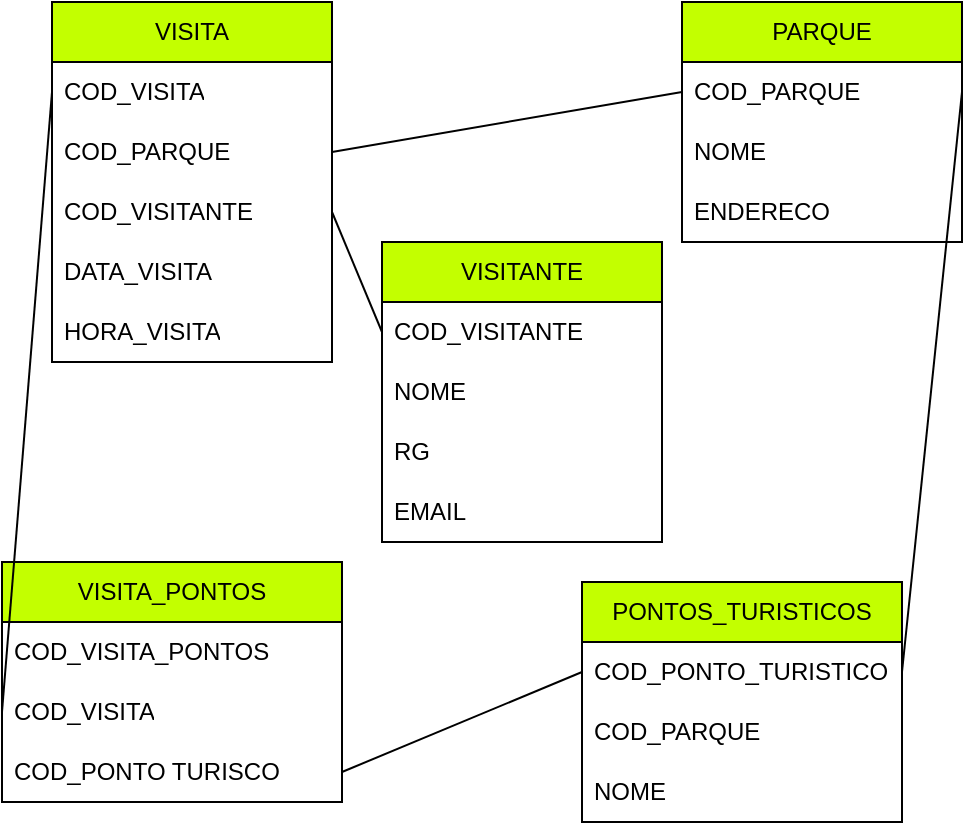 <mxfile version="21.7.5" type="device">
  <diagram id="R2lEEEUBdFMjLlhIrx00" name="Page-1">
    <mxGraphModel dx="934" dy="414" grid="1" gridSize="10" guides="1" tooltips="1" connect="1" arrows="1" fold="1" page="1" pageScale="1" pageWidth="850" pageHeight="1100" math="0" shadow="0" extFonts="Permanent Marker^https://fonts.googleapis.com/css?family=Permanent+Marker">
      <root>
        <mxCell id="0" />
        <mxCell id="1" parent="0" />
        <mxCell id="8HrfOOLDk0eJnDczr3YX-1" value="VISITA" style="swimlane;fontStyle=0;childLayout=stackLayout;horizontal=1;startSize=30;horizontalStack=0;resizeParent=1;resizeParentMax=0;resizeLast=0;collapsible=1;marginBottom=0;whiteSpace=wrap;html=1;fillColor=#C3FF00;" parent="1" vertex="1">
          <mxGeometry x="285" y="50" width="140" height="180" as="geometry" />
        </mxCell>
        <mxCell id="8HrfOOLDk0eJnDczr3YX-2" value="COD_VISITA" style="text;strokeColor=none;fillColor=none;align=left;verticalAlign=middle;spacingLeft=4;spacingRight=4;overflow=hidden;points=[[0,0.5],[1,0.5]];portConstraint=eastwest;rotatable=0;whiteSpace=wrap;html=1;" parent="8HrfOOLDk0eJnDczr3YX-1" vertex="1">
          <mxGeometry y="30" width="140" height="30" as="geometry" />
        </mxCell>
        <mxCell id="8HrfOOLDk0eJnDczr3YX-3" value="COD_PARQUE" style="text;strokeColor=none;fillColor=none;align=left;verticalAlign=middle;spacingLeft=4;spacingRight=4;overflow=hidden;points=[[0,0.5],[1,0.5]];portConstraint=eastwest;rotatable=0;whiteSpace=wrap;html=1;" parent="8HrfOOLDk0eJnDczr3YX-1" vertex="1">
          <mxGeometry y="60" width="140" height="30" as="geometry" />
        </mxCell>
        <mxCell id="Ws6VEQvPtT54Crwiq_tZ-1" value="COD_VISITANTE" style="text;strokeColor=none;fillColor=none;align=left;verticalAlign=middle;spacingLeft=4;spacingRight=4;overflow=hidden;points=[[0,0.5],[1,0.5]];portConstraint=eastwest;rotatable=0;whiteSpace=wrap;html=1;" vertex="1" parent="8HrfOOLDk0eJnDczr3YX-1">
          <mxGeometry y="90" width="140" height="30" as="geometry" />
        </mxCell>
        <mxCell id="8HrfOOLDk0eJnDczr3YX-4" value="DATA_VISITA" style="text;strokeColor=none;fillColor=none;align=left;verticalAlign=middle;spacingLeft=4;spacingRight=4;overflow=hidden;points=[[0,0.5],[1,0.5]];portConstraint=eastwest;rotatable=0;whiteSpace=wrap;html=1;" parent="8HrfOOLDk0eJnDczr3YX-1" vertex="1">
          <mxGeometry y="120" width="140" height="30" as="geometry" />
        </mxCell>
        <mxCell id="8HrfOOLDk0eJnDczr3YX-18" value="HORA_VISITA" style="text;strokeColor=none;fillColor=none;align=left;verticalAlign=middle;spacingLeft=4;spacingRight=4;overflow=hidden;points=[[0,0.5],[1,0.5]];portConstraint=eastwest;rotatable=0;whiteSpace=wrap;html=1;" parent="8HrfOOLDk0eJnDczr3YX-1" vertex="1">
          <mxGeometry y="150" width="140" height="30" as="geometry" />
        </mxCell>
        <mxCell id="8HrfOOLDk0eJnDczr3YX-5" value="VISITANTE" style="swimlane;fontStyle=0;childLayout=stackLayout;horizontal=1;startSize=30;horizontalStack=0;resizeParent=1;resizeParentMax=0;resizeLast=0;collapsible=1;marginBottom=0;whiteSpace=wrap;html=1;fillColor=#C3FF00;" parent="1" vertex="1">
          <mxGeometry x="450" y="170" width="140" height="150" as="geometry" />
        </mxCell>
        <mxCell id="8HrfOOLDk0eJnDczr3YX-6" value="COD_VISITANTE" style="text;strokeColor=none;fillColor=none;align=left;verticalAlign=middle;spacingLeft=4;spacingRight=4;overflow=hidden;points=[[0,0.5],[1,0.5]];portConstraint=eastwest;rotatable=0;whiteSpace=wrap;html=1;" parent="8HrfOOLDk0eJnDczr3YX-5" vertex="1">
          <mxGeometry y="30" width="140" height="30" as="geometry" />
        </mxCell>
        <mxCell id="8HrfOOLDk0eJnDczr3YX-7" value="NOME" style="text;strokeColor=none;fillColor=none;align=left;verticalAlign=middle;spacingLeft=4;spacingRight=4;overflow=hidden;points=[[0,0.5],[1,0.5]];portConstraint=eastwest;rotatable=0;whiteSpace=wrap;html=1;" parent="8HrfOOLDk0eJnDczr3YX-5" vertex="1">
          <mxGeometry y="60" width="140" height="30" as="geometry" />
        </mxCell>
        <mxCell id="8HrfOOLDk0eJnDczr3YX-8" value="RG" style="text;strokeColor=none;fillColor=none;align=left;verticalAlign=middle;spacingLeft=4;spacingRight=4;overflow=hidden;points=[[0,0.5],[1,0.5]];portConstraint=eastwest;rotatable=0;whiteSpace=wrap;html=1;" parent="8HrfOOLDk0eJnDczr3YX-5" vertex="1">
          <mxGeometry y="90" width="140" height="30" as="geometry" />
        </mxCell>
        <mxCell id="8HrfOOLDk0eJnDczr3YX-29" value="EMAIL" style="text;strokeColor=none;fillColor=none;align=left;verticalAlign=middle;spacingLeft=4;spacingRight=4;overflow=hidden;points=[[0,0.5],[1,0.5]];portConstraint=eastwest;rotatable=0;whiteSpace=wrap;html=1;" parent="8HrfOOLDk0eJnDczr3YX-5" vertex="1">
          <mxGeometry y="120" width="140" height="30" as="geometry" />
        </mxCell>
        <mxCell id="8HrfOOLDk0eJnDczr3YX-9" value="PARQUE" style="swimlane;fontStyle=0;childLayout=stackLayout;horizontal=1;startSize=30;horizontalStack=0;resizeParent=1;resizeParentMax=0;resizeLast=0;collapsible=1;marginBottom=0;whiteSpace=wrap;html=1;fillColor=#C3FF00;" parent="1" vertex="1">
          <mxGeometry x="600" y="50" width="140" height="120" as="geometry" />
        </mxCell>
        <mxCell id="8HrfOOLDk0eJnDczr3YX-10" value="COD_PARQUE" style="text;strokeColor=none;fillColor=none;align=left;verticalAlign=middle;spacingLeft=4;spacingRight=4;overflow=hidden;points=[[0,0.5],[1,0.5]];portConstraint=eastwest;rotatable=0;whiteSpace=wrap;html=1;" parent="8HrfOOLDk0eJnDczr3YX-9" vertex="1">
          <mxGeometry y="30" width="140" height="30" as="geometry" />
        </mxCell>
        <mxCell id="8HrfOOLDk0eJnDczr3YX-11" value="NOME" style="text;strokeColor=none;fillColor=none;align=left;verticalAlign=middle;spacingLeft=4;spacingRight=4;overflow=hidden;points=[[0,0.5],[1,0.5]];portConstraint=eastwest;rotatable=0;whiteSpace=wrap;html=1;" parent="8HrfOOLDk0eJnDczr3YX-9" vertex="1">
          <mxGeometry y="60" width="140" height="30" as="geometry" />
        </mxCell>
        <mxCell id="8HrfOOLDk0eJnDczr3YX-12" value="ENDERECO" style="text;strokeColor=none;fillColor=none;align=left;verticalAlign=middle;spacingLeft=4;spacingRight=4;overflow=hidden;points=[[0,0.5],[1,0.5]];portConstraint=eastwest;rotatable=0;whiteSpace=wrap;html=1;" parent="8HrfOOLDk0eJnDczr3YX-9" vertex="1">
          <mxGeometry y="90" width="140" height="30" as="geometry" />
        </mxCell>
        <mxCell id="8HrfOOLDk0eJnDczr3YX-13" value="PONTOS_TURISTICOS" style="swimlane;fontStyle=0;childLayout=stackLayout;horizontal=1;startSize=30;horizontalStack=0;resizeParent=1;resizeParentMax=0;resizeLast=0;collapsible=1;marginBottom=0;whiteSpace=wrap;html=1;fillColor=#C3FF00;" parent="1" vertex="1">
          <mxGeometry x="550" y="340" width="160" height="120" as="geometry" />
        </mxCell>
        <mxCell id="8HrfOOLDk0eJnDczr3YX-14" value="COD_PONTO_TURISTICO" style="text;strokeColor=none;fillColor=none;align=left;verticalAlign=middle;spacingLeft=4;spacingRight=4;overflow=hidden;points=[[0,0.5],[1,0.5]];portConstraint=eastwest;rotatable=0;whiteSpace=wrap;html=1;" parent="8HrfOOLDk0eJnDczr3YX-13" vertex="1">
          <mxGeometry y="30" width="160" height="30" as="geometry" />
        </mxCell>
        <mxCell id="8HrfOOLDk0eJnDczr3YX-15" value="COD_PARQUE" style="text;strokeColor=none;fillColor=none;align=left;verticalAlign=middle;spacingLeft=4;spacingRight=4;overflow=hidden;points=[[0,0.5],[1,0.5]];portConstraint=eastwest;rotatable=0;whiteSpace=wrap;html=1;" parent="8HrfOOLDk0eJnDczr3YX-13" vertex="1">
          <mxGeometry y="60" width="160" height="30" as="geometry" />
        </mxCell>
        <mxCell id="8HrfOOLDk0eJnDczr3YX-16" value="NOME" style="text;strokeColor=none;fillColor=none;align=left;verticalAlign=middle;spacingLeft=4;spacingRight=4;overflow=hidden;points=[[0,0.5],[1,0.5]];portConstraint=eastwest;rotatable=0;whiteSpace=wrap;html=1;" parent="8HrfOOLDk0eJnDczr3YX-13" vertex="1">
          <mxGeometry y="90" width="160" height="30" as="geometry" />
        </mxCell>
        <mxCell id="8HrfOOLDk0eJnDczr3YX-17" value="" style="endArrow=none;html=1;rounded=0;entryX=0;entryY=0.5;entryDx=0;entryDy=0;exitX=1;exitY=0.5;exitDx=0;exitDy=0;" parent="1" source="8HrfOOLDk0eJnDczr3YX-3" target="8HrfOOLDk0eJnDczr3YX-10" edge="1">
          <mxGeometry width="50" height="50" relative="1" as="geometry">
            <mxPoint x="370" y="310" as="sourcePoint" />
            <mxPoint x="420" y="260" as="targetPoint" />
          </mxGeometry>
        </mxCell>
        <mxCell id="8HrfOOLDk0eJnDczr3YX-19" value="" style="endArrow=none;html=1;rounded=0;entryX=1;entryY=0.5;entryDx=0;entryDy=0;exitX=1;exitY=0.5;exitDx=0;exitDy=0;" parent="1" source="8HrfOOLDk0eJnDczr3YX-14" target="8HrfOOLDk0eJnDczr3YX-10" edge="1">
          <mxGeometry width="50" height="50" relative="1" as="geometry">
            <mxPoint x="450" y="215" as="sourcePoint" />
            <mxPoint x="490" y="185" as="targetPoint" />
          </mxGeometry>
        </mxCell>
        <mxCell id="8HrfOOLDk0eJnDczr3YX-21" value="VISITA_PONTOS" style="swimlane;fontStyle=0;childLayout=stackLayout;horizontal=1;startSize=30;horizontalStack=0;resizeParent=1;resizeParentMax=0;resizeLast=0;collapsible=1;marginBottom=0;whiteSpace=wrap;html=1;fillColor=#C3FF00;" parent="1" vertex="1">
          <mxGeometry x="260" y="330" width="170" height="120" as="geometry" />
        </mxCell>
        <mxCell id="8HrfOOLDk0eJnDczr3YX-22" value="COD_VISITA_PONTOS" style="text;strokeColor=none;fillColor=none;align=left;verticalAlign=middle;spacingLeft=4;spacingRight=4;overflow=hidden;points=[[0,0.5],[1,0.5]];portConstraint=eastwest;rotatable=0;whiteSpace=wrap;html=1;" parent="8HrfOOLDk0eJnDczr3YX-21" vertex="1">
          <mxGeometry y="30" width="170" height="30" as="geometry" />
        </mxCell>
        <mxCell id="8HrfOOLDk0eJnDczr3YX-23" value="COD_VISITA" style="text;strokeColor=none;fillColor=none;align=left;verticalAlign=middle;spacingLeft=4;spacingRight=4;overflow=hidden;points=[[0,0.5],[1,0.5]];portConstraint=eastwest;rotatable=0;whiteSpace=wrap;html=1;" parent="8HrfOOLDk0eJnDczr3YX-21" vertex="1">
          <mxGeometry y="60" width="170" height="30" as="geometry" />
        </mxCell>
        <mxCell id="8HrfOOLDk0eJnDczr3YX-26" value="COD_PONTO TURISCO" style="text;strokeColor=none;fillColor=none;align=left;verticalAlign=middle;spacingLeft=4;spacingRight=4;overflow=hidden;points=[[0,0.5],[1,0.5]];portConstraint=eastwest;rotatable=0;whiteSpace=wrap;html=1;" parent="8HrfOOLDk0eJnDczr3YX-21" vertex="1">
          <mxGeometry y="90" width="170" height="30" as="geometry" />
        </mxCell>
        <mxCell id="8HrfOOLDk0eJnDczr3YX-27" value="" style="endArrow=none;html=1;rounded=0;entryX=0;entryY=0.5;entryDx=0;entryDy=0;exitX=0;exitY=0.5;exitDx=0;exitDy=0;" parent="1" source="8HrfOOLDk0eJnDczr3YX-23" target="8HrfOOLDk0eJnDczr3YX-2" edge="1">
          <mxGeometry width="50" height="50" relative="1" as="geometry">
            <mxPoint x="450" y="215" as="sourcePoint" />
            <mxPoint x="490" y="185" as="targetPoint" />
          </mxGeometry>
        </mxCell>
        <mxCell id="8HrfOOLDk0eJnDczr3YX-28" value="" style="endArrow=none;html=1;rounded=0;entryX=0;entryY=0.5;entryDx=0;entryDy=0;exitX=1;exitY=0.5;exitDx=0;exitDy=0;" parent="1" source="8HrfOOLDk0eJnDczr3YX-26" target="8HrfOOLDk0eJnDczr3YX-14" edge="1">
          <mxGeometry width="50" height="50" relative="1" as="geometry">
            <mxPoint x="450" y="215" as="sourcePoint" />
            <mxPoint x="490" y="185" as="targetPoint" />
          </mxGeometry>
        </mxCell>
        <mxCell id="8HrfOOLDk0eJnDczr3YX-31" value="" style="endArrow=none;html=1;rounded=0;entryX=0;entryY=0.5;entryDx=0;entryDy=0;exitX=1;exitY=0.5;exitDx=0;exitDy=0;" parent="1" target="8HrfOOLDk0eJnDczr3YX-6" edge="1" source="Ws6VEQvPtT54Crwiq_tZ-1">
          <mxGeometry width="50" height="50" relative="1" as="geometry">
            <mxPoint x="430" y="150" as="sourcePoint" />
            <mxPoint x="610" y="135" as="targetPoint" />
          </mxGeometry>
        </mxCell>
      </root>
    </mxGraphModel>
  </diagram>
</mxfile>

